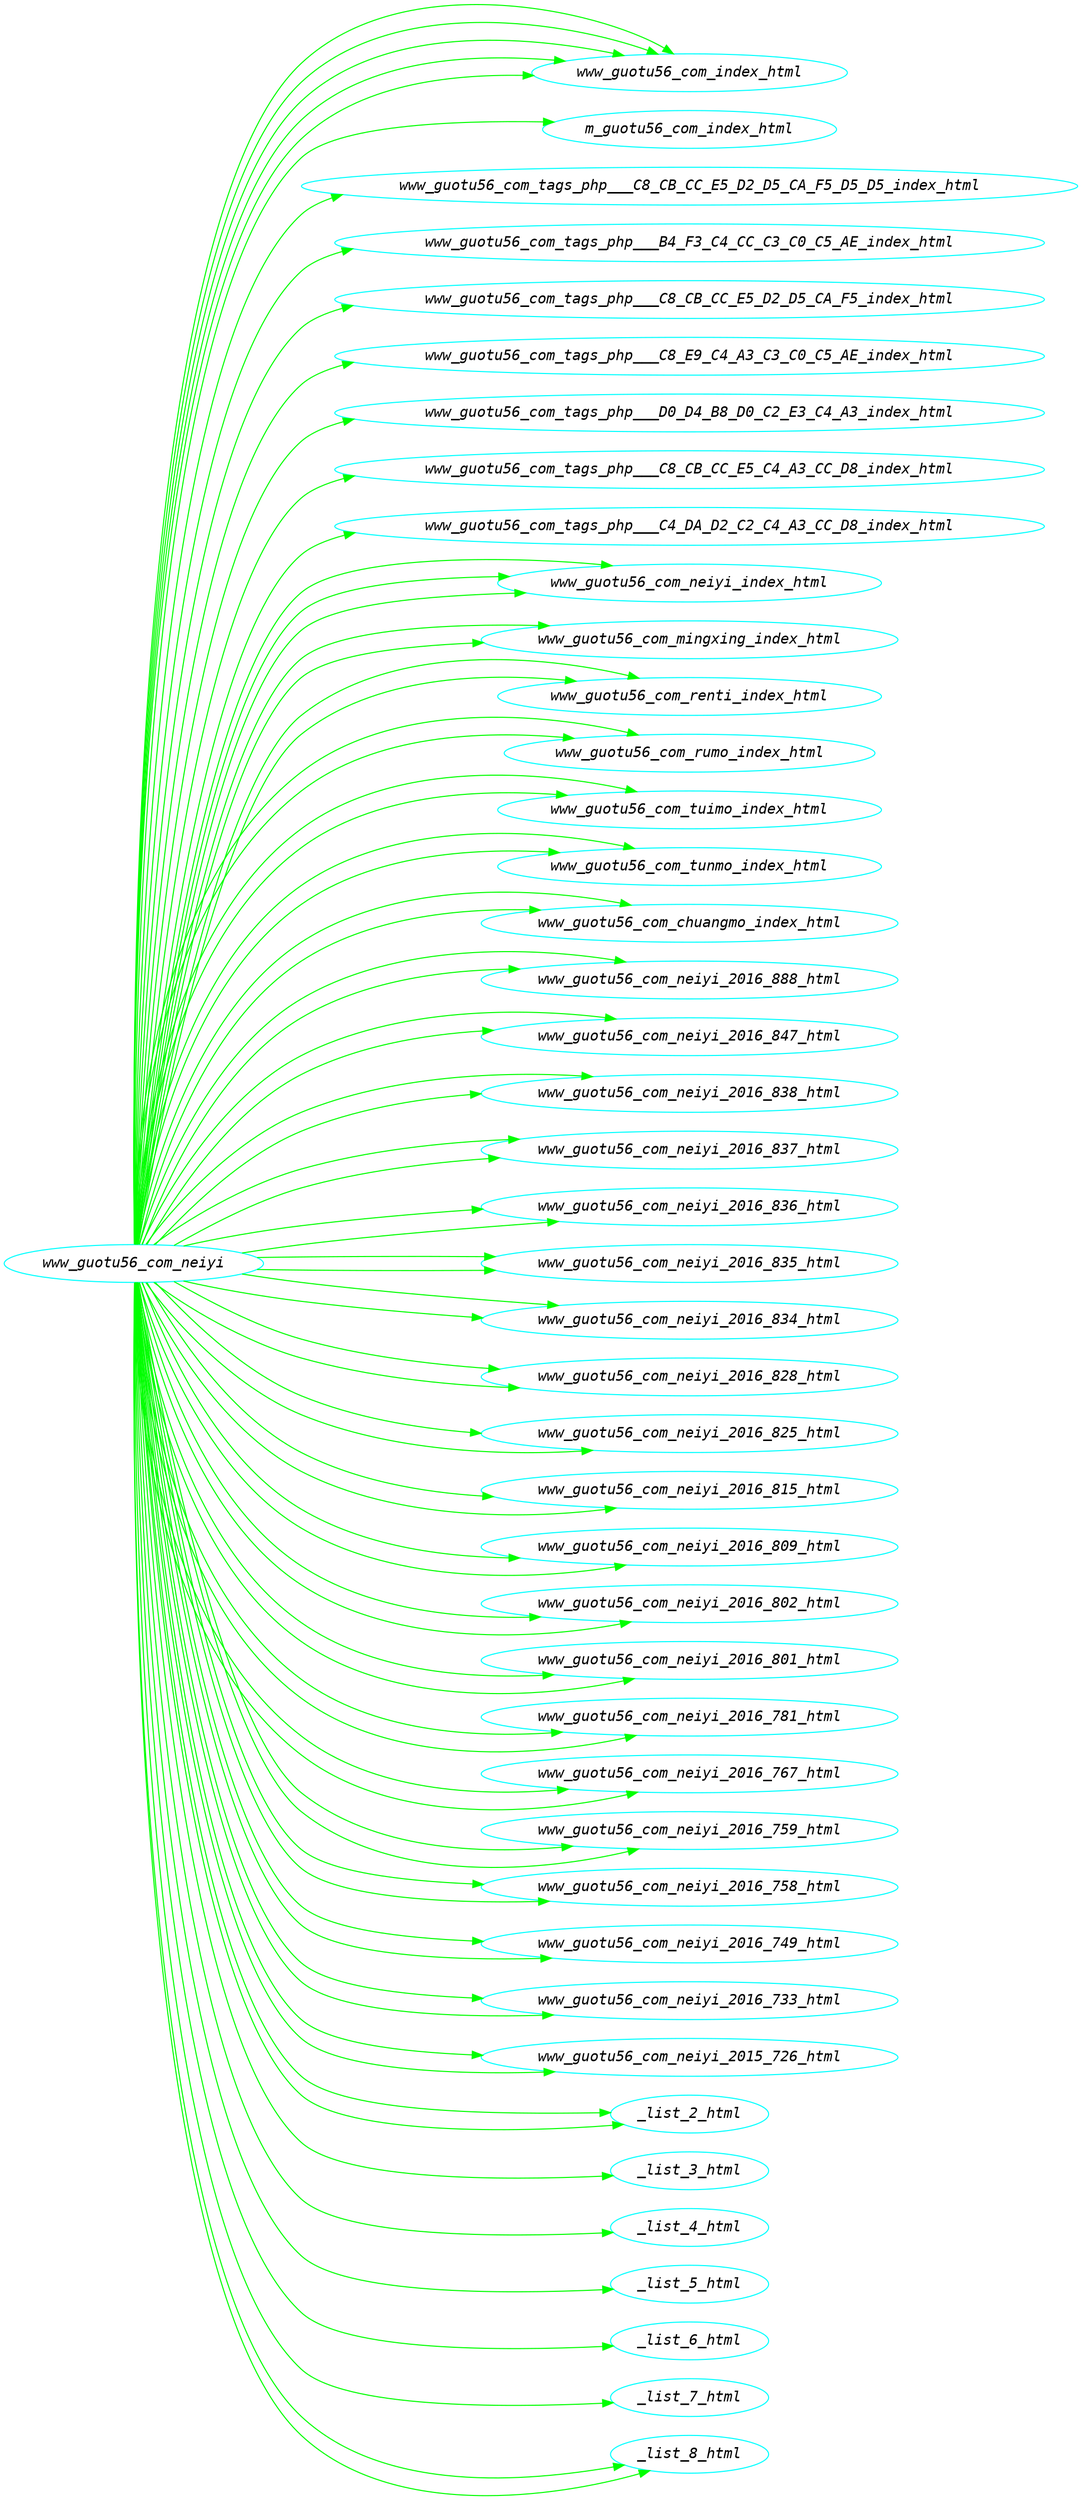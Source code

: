 digraph G{
rankdir=LR
node[fontname="Consolas Italic",color=cyan]
edge[color=green]
www_guotu56_com_neiyi->www_guotu56_com_index_html
www_guotu56_com_neiyi->www_guotu56_com_index_html
www_guotu56_com_neiyi->m_guotu56_com_index_html
www_guotu56_com_neiyi->www_guotu56_com_tags_php___C8_CB_CC_E5_D2_D5_CA_F5_D5_D5_index_html
www_guotu56_com_neiyi->www_guotu56_com_tags_php___B4_F3_C4_CC_C3_C0_C5_AE_index_html
www_guotu56_com_neiyi->www_guotu56_com_tags_php___C8_CB_CC_E5_D2_D5_CA_F5_index_html
www_guotu56_com_neiyi->www_guotu56_com_tags_php___C8_E9_C4_A3_C3_C0_C5_AE_index_html
www_guotu56_com_neiyi->www_guotu56_com_tags_php___D0_D4_B8_D0_C2_E3_C4_A3_index_html
www_guotu56_com_neiyi->www_guotu56_com_tags_php___C8_CB_CC_E5_C4_A3_CC_D8_index_html
www_guotu56_com_neiyi->www_guotu56_com_tags_php___C4_DA_D2_C2_C4_A3_CC_D8_index_html
www_guotu56_com_neiyi->www_guotu56_com_index_html
www_guotu56_com_neiyi->www_guotu56_com_neiyi_index_html
www_guotu56_com_neiyi->www_guotu56_com_mingxing_index_html
www_guotu56_com_neiyi->www_guotu56_com_renti_index_html
www_guotu56_com_neiyi->www_guotu56_com_rumo_index_html
www_guotu56_com_neiyi->www_guotu56_com_tuimo_index_html
www_guotu56_com_neiyi->www_guotu56_com_tunmo_index_html
www_guotu56_com_neiyi->www_guotu56_com_chuangmo_index_html
www_guotu56_com_neiyi->www_guotu56_com_index_html
www_guotu56_com_neiyi->www_guotu56_com_neiyi_index_html
www_guotu56_com_neiyi->www_guotu56_com_neiyi_2016_888_html
www_guotu56_com_neiyi->www_guotu56_com_neiyi_2016_888_html
www_guotu56_com_neiyi->www_guotu56_com_neiyi_2016_847_html
www_guotu56_com_neiyi->www_guotu56_com_neiyi_2016_847_html
www_guotu56_com_neiyi->www_guotu56_com_neiyi_2016_838_html
www_guotu56_com_neiyi->www_guotu56_com_neiyi_2016_838_html
www_guotu56_com_neiyi->www_guotu56_com_neiyi_2016_837_html
www_guotu56_com_neiyi->www_guotu56_com_neiyi_2016_837_html
www_guotu56_com_neiyi->www_guotu56_com_neiyi_2016_836_html
www_guotu56_com_neiyi->www_guotu56_com_neiyi_2016_836_html
www_guotu56_com_neiyi->www_guotu56_com_neiyi_2016_835_html
www_guotu56_com_neiyi->www_guotu56_com_neiyi_2016_835_html
www_guotu56_com_neiyi->www_guotu56_com_neiyi_2016_834_html
www_guotu56_com_neiyi->www_guotu56_com_neiyi_2016_834_html
www_guotu56_com_neiyi->www_guotu56_com_neiyi_2016_828_html
www_guotu56_com_neiyi->www_guotu56_com_neiyi_2016_828_html
www_guotu56_com_neiyi->www_guotu56_com_neiyi_2016_825_html
www_guotu56_com_neiyi->www_guotu56_com_neiyi_2016_825_html
www_guotu56_com_neiyi->www_guotu56_com_neiyi_2016_815_html
www_guotu56_com_neiyi->www_guotu56_com_neiyi_2016_815_html
www_guotu56_com_neiyi->www_guotu56_com_neiyi_2016_809_html
www_guotu56_com_neiyi->www_guotu56_com_neiyi_2016_809_html
www_guotu56_com_neiyi->www_guotu56_com_neiyi_2016_802_html
www_guotu56_com_neiyi->www_guotu56_com_neiyi_2016_802_html
www_guotu56_com_neiyi->www_guotu56_com_neiyi_2016_801_html
www_guotu56_com_neiyi->www_guotu56_com_neiyi_2016_801_html
www_guotu56_com_neiyi->www_guotu56_com_neiyi_2016_781_html
www_guotu56_com_neiyi->www_guotu56_com_neiyi_2016_781_html
www_guotu56_com_neiyi->www_guotu56_com_neiyi_2016_767_html
www_guotu56_com_neiyi->www_guotu56_com_neiyi_2016_767_html
www_guotu56_com_neiyi->www_guotu56_com_neiyi_2016_759_html
www_guotu56_com_neiyi->www_guotu56_com_neiyi_2016_759_html
www_guotu56_com_neiyi->www_guotu56_com_neiyi_2016_758_html
www_guotu56_com_neiyi->www_guotu56_com_neiyi_2016_758_html
www_guotu56_com_neiyi->www_guotu56_com_neiyi_2016_749_html
www_guotu56_com_neiyi->www_guotu56_com_neiyi_2016_749_html
www_guotu56_com_neiyi->www_guotu56_com_neiyi_2016_733_html
www_guotu56_com_neiyi->www_guotu56_com_neiyi_2016_733_html
www_guotu56_com_neiyi->www_guotu56_com_neiyi_2015_726_html
www_guotu56_com_neiyi->www_guotu56_com_neiyi_2015_726_html
www_guotu56_com_neiyi->_list_2_html
www_guotu56_com_neiyi->_list_3_html
www_guotu56_com_neiyi->_list_4_html
www_guotu56_com_neiyi->_list_5_html
www_guotu56_com_neiyi->_list_6_html
www_guotu56_com_neiyi->_list_7_html
www_guotu56_com_neiyi->_list_8_html
www_guotu56_com_neiyi->_list_2_html
www_guotu56_com_neiyi->_list_8_html
www_guotu56_com_neiyi->www_guotu56_com_index_html
www_guotu56_com_neiyi->www_guotu56_com_neiyi_index_html
www_guotu56_com_neiyi->www_guotu56_com_mingxing_index_html
www_guotu56_com_neiyi->www_guotu56_com_renti_index_html
www_guotu56_com_neiyi->www_guotu56_com_rumo_index_html
www_guotu56_com_neiyi->www_guotu56_com_tuimo_index_html
www_guotu56_com_neiyi->www_guotu56_com_tunmo_index_html
www_guotu56_com_neiyi->www_guotu56_com_chuangmo_index_html
}
